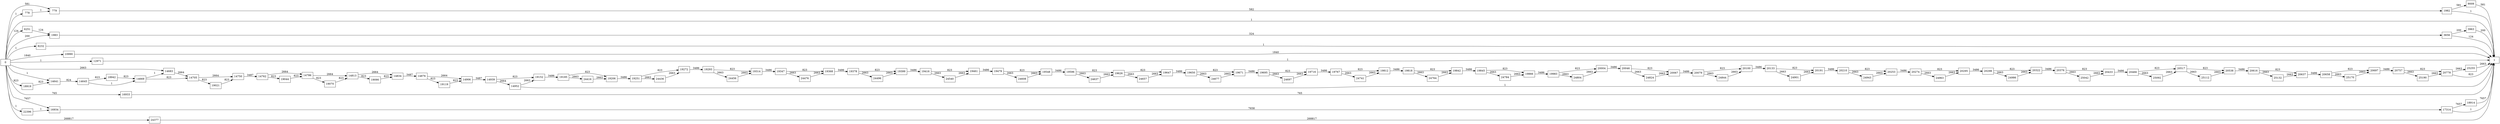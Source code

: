 digraph {
	graph [rankdir=LR]
	node [shape=rectangle]
	778 -> 779 [label=1]
	779 -> 1982 [label=582]
	1982 -> 1 [label=1]
	1982 -> 9009 [label=581]
	1983 -> 3656 [label=324]
	3656 -> 1 [label=124]
	3656 -> 3963 [label=200]
	3963 -> 1 [label=200]
	6251 -> 1983 [label=124]
	8232 -> 1 [label=1]
	9009 -> 1 [label=581]
	10990 -> 1 [label=1840]
	12971 -> 1 [label=1]
	14641 -> 14645 [label=824]
	14645 -> 14669 [label=1]
	14645 -> 18942 [label=823]
	14669 -> 14683 [label=1]
	14669 -> 14705 [label=823]
	14683 -> 14705 [label=2664]
	14705 -> 14750 [label=2664]
	14705 -> 19021 [label=823]
	14750 -> 14762 [label=3487]
	14762 -> 14786 [label=2664]
	14762 -> 19044 [label=823]
	14786 -> 14813 [label=2664]
	14786 -> 19070 [label=823]
	14813 -> 14834 [label=2664]
	14813 -> 19090 [label=823]
	14834 -> 14876 [label=3487]
	14876 -> 14906 [label=2664]
	14876 -> 19119 [label=823]
	14906 -> 14939 [label=3487]
	14939 -> 14952 [label=2664]
	14939 -> 19152 [label=823]
	14952 -> 1 [label=1]
	14952 -> 19152 [label=2663]
	16933 -> 1 [label=765]
	16934 -> 17314 [label=7658]
	17314 -> 1 [label=1]
	17314 -> 18914 [label=7657]
	18914 -> 1 [label=7657]
	18919 -> 14641 [label=823]
	18942 -> 14669 [label=823]
	19021 -> 14750 [label=823]
	19044 -> 14786 [label=823]
	19070 -> 14813 [label=823]
	19090 -> 14834 [label=823]
	19119 -> 14906 [label=823]
	19152 -> 19185 [label=3486]
	19185 -> 19206 [label=823]
	19185 -> 24416 [label=2663]
	19206 -> 19251 [label=3486]
	19251 -> 19272 [label=823]
	19251 -> 24436 [label=2663]
	19272 -> 19293 [label=3486]
	19293 -> 19314 [label=823]
	19293 -> 24456 [label=2663]
	19314 -> 19347 [label=3486]
	19347 -> 19368 [label=823]
	19347 -> 24476 [label=2663]
	19368 -> 19378 [label=3486]
	19378 -> 19399 [label=823]
	19378 -> 24496 [label=2663]
	19399 -> 19416 [label=3486]
	19416 -> 19461 [label=823]
	19416 -> 24540 [label=2663]
	19461 -> 19479 [label=3486]
	19479 -> 19548 [label=823]
	19479 -> 24608 [label=2663]
	19548 -> 19596 [label=3486]
	19596 -> 19626 [label=823]
	19596 -> 24637 [label=2663]
	19626 -> 19647 [label=823]
	19626 -> 24657 [label=2663]
	19647 -> 19650 [label=3486]
	19650 -> 19671 [label=823]
	19650 -> 24677 [label=2663]
	19671 -> 19695 [label=3486]
	19695 -> 19716 [label=823]
	19695 -> 24697 [label=2663]
	19716 -> 19767 [label=3486]
	19767 -> 19812 [label=823]
	19767 -> 24741 [label=2663]
	19812 -> 19818 [label=3486]
	19818 -> 19842 [label=823]
	19818 -> 24764 [label=2663]
	19842 -> 19845 [label=3486]
	19845 -> 19866 [label=823]
	19845 -> 24784 [label=2663]
	19866 -> 19983 [label=3486]
	19983 -> 20004 [label=823]
	19983 -> 24804 [label=2663]
	20004 -> 20046 [label=3486]
	20046 -> 20067 [label=823]
	20046 -> 24824 [label=2663]
	20067 -> 20079 [label=3486]
	20079 -> 20100 [label=823]
	20079 -> 24844 [label=2663]
	20100 -> 20133 [label=3486]
	20133 -> 20191 [label=823]
	20133 -> 24901 [label=2663]
	20191 -> 20210 [label=3486]
	20210 -> 20253 [label=823]
	20210 -> 24943 [label=2663]
	20253 -> 20274 [label=3486]
	20274 -> 20295 [label=823]
	20274 -> 24963 [label=2663]
	20295 -> 20298 [label=3486]
	20298 -> 20322 [label=823]
	20298 -> 24986 [label=2663]
	20322 -> 20376 [label=3486]
	20376 -> 20433 [label=823]
	20376 -> 25042 [label=2663]
	20433 -> 20466 [label=3486]
	20466 -> 20517 [label=823]
	20466 -> 25092 [label=2663]
	20517 -> 20538 [label=823]
	20517 -> 25112 [label=2663]
	20538 -> 20616 [label=3486]
	20616 -> 20637 [label=823]
	20616 -> 25132 [label=2663]
	20637 -> 20658 [label=3486]
	20658 -> 20697 [label=823]
	20658 -> 25170 [label=2663]
	20697 -> 20757 [label=3486]
	20757 -> 20778 [label=823]
	20757 -> 25190 [label=2663]
	20778 -> 1 [label=823]
	20778 -> 25255 [label=2663]
	22396 -> 16934 [label=1]
	24377 -> 1 [label=268817]
	24416 -> 19206 [label=2663]
	24436 -> 19272 [label=2663]
	24456 -> 19314 [label=2663]
	24476 -> 19368 [label=2663]
	24496 -> 19399 [label=2663]
	24540 -> 19461 [label=2663]
	24608 -> 19548 [label=2663]
	24637 -> 19626 [label=2663]
	24657 -> 19647 [label=2663]
	24677 -> 19671 [label=2663]
	24697 -> 19716 [label=2663]
	24741 -> 19812 [label=2663]
	24764 -> 19842 [label=2663]
	24784 -> 19866 [label=2663]
	24804 -> 20004 [label=2663]
	24824 -> 20067 [label=2663]
	24844 -> 20100 [label=2663]
	24901 -> 20191 [label=2663]
	24943 -> 20253 [label=2663]
	24963 -> 20295 [label=2663]
	24986 -> 20322 [label=2663]
	25042 -> 20433 [label=2663]
	25092 -> 20517 [label=2663]
	25112 -> 20538 [label=2663]
	25132 -> 20637 [label=2663]
	25170 -> 20697 [label=2663]
	25190 -> 20778 [label=2663]
	25255 -> 1 [label=2663]
	0 -> 1983 [label=200]
	0 -> 779 [label=581]
	0 -> 16934 [label=7657]
	0 -> 14683 [label=2663]
	0 -> 778 [label=1]
	0 -> 1 [label=1]
	0 -> 6251 [label=124]
	0 -> 8232 [label=1]
	0 -> 10990 [label=1840]
	0 -> 12971 [label=1]
	0 -> 14641 [label=1]
	0 -> 16933 [label=765]
	0 -> 18919 [label=823]
	0 -> 22396 [label=1]
	0 -> 24377 [label=268817]
}

